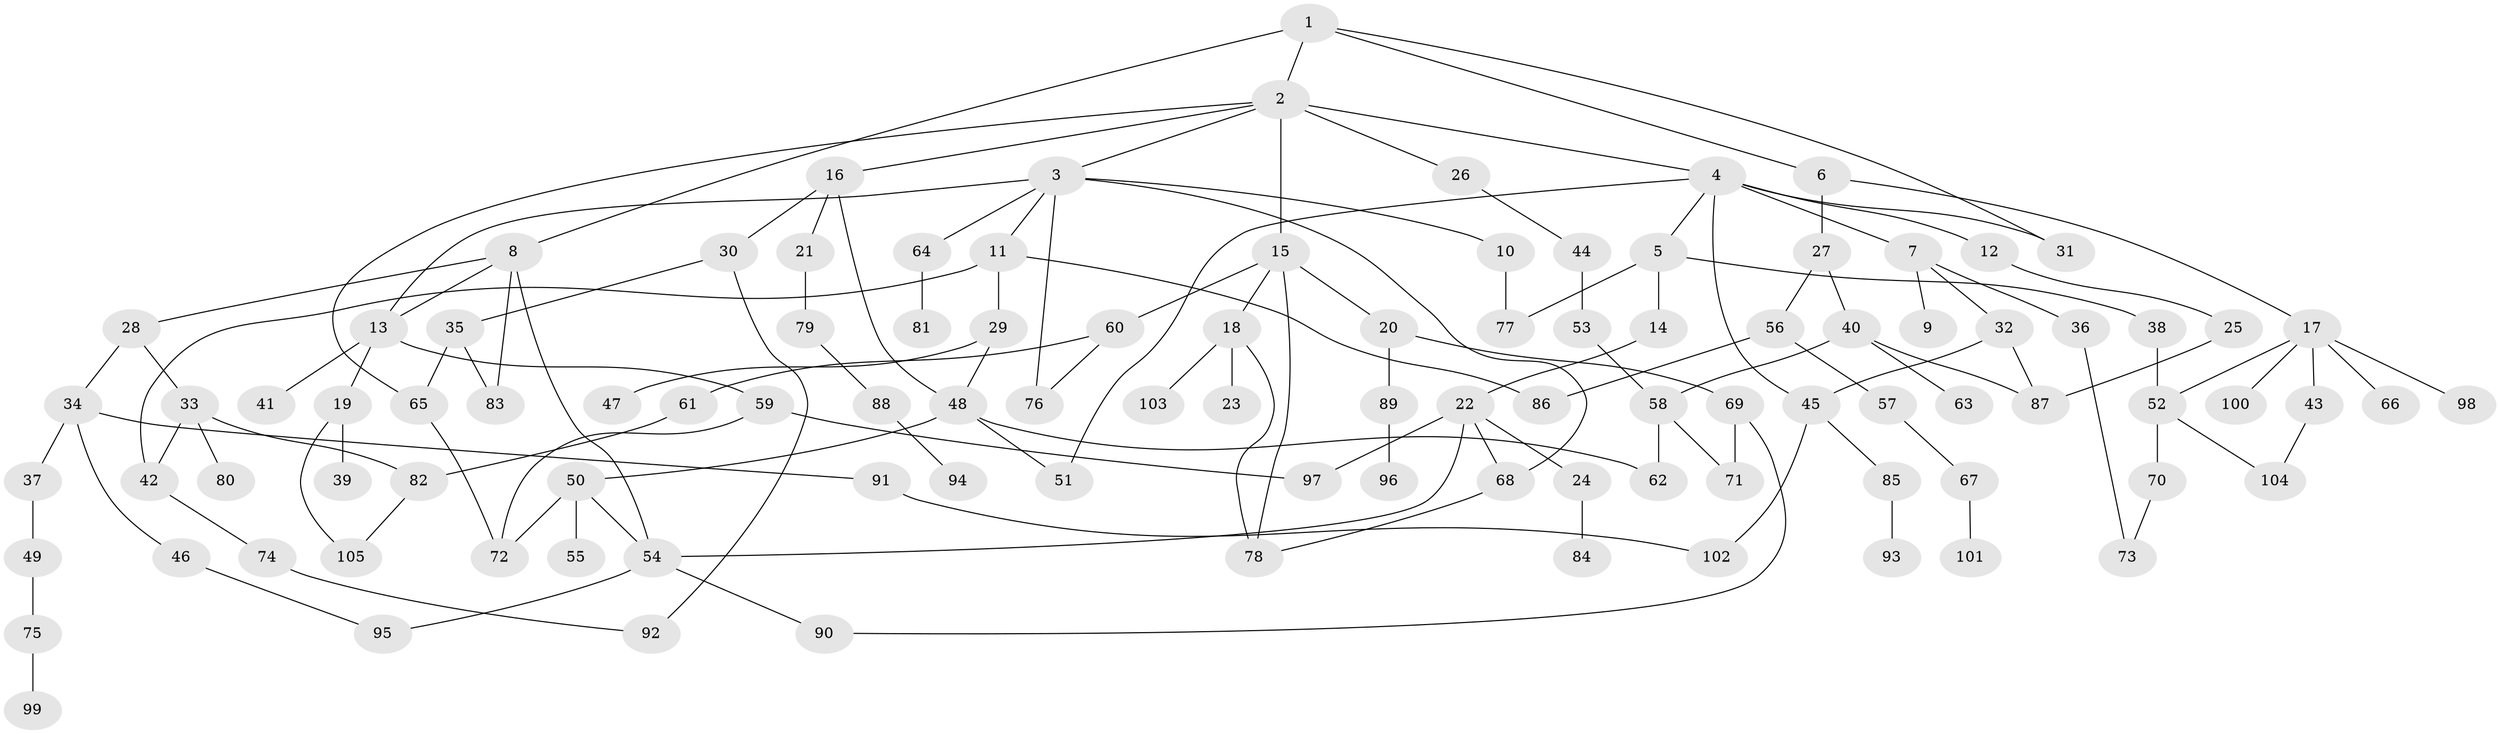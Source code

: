 // Generated by graph-tools (version 1.1) at 2025/13/03/09/25 04:13:37]
// undirected, 105 vertices, 137 edges
graph export_dot {
graph [start="1"]
  node [color=gray90,style=filled];
  1;
  2;
  3;
  4;
  5;
  6;
  7;
  8;
  9;
  10;
  11;
  12;
  13;
  14;
  15;
  16;
  17;
  18;
  19;
  20;
  21;
  22;
  23;
  24;
  25;
  26;
  27;
  28;
  29;
  30;
  31;
  32;
  33;
  34;
  35;
  36;
  37;
  38;
  39;
  40;
  41;
  42;
  43;
  44;
  45;
  46;
  47;
  48;
  49;
  50;
  51;
  52;
  53;
  54;
  55;
  56;
  57;
  58;
  59;
  60;
  61;
  62;
  63;
  64;
  65;
  66;
  67;
  68;
  69;
  70;
  71;
  72;
  73;
  74;
  75;
  76;
  77;
  78;
  79;
  80;
  81;
  82;
  83;
  84;
  85;
  86;
  87;
  88;
  89;
  90;
  91;
  92;
  93;
  94;
  95;
  96;
  97;
  98;
  99;
  100;
  101;
  102;
  103;
  104;
  105;
  1 -- 2;
  1 -- 6;
  1 -- 8;
  1 -- 31;
  2 -- 3;
  2 -- 4;
  2 -- 15;
  2 -- 16;
  2 -- 26;
  2 -- 65;
  3 -- 10;
  3 -- 11;
  3 -- 13;
  3 -- 64;
  3 -- 68;
  3 -- 76;
  4 -- 5;
  4 -- 7;
  4 -- 12;
  4 -- 45;
  4 -- 31;
  4 -- 51;
  5 -- 14;
  5 -- 38;
  5 -- 77;
  6 -- 17;
  6 -- 27;
  7 -- 9;
  7 -- 32;
  7 -- 36;
  8 -- 28;
  8 -- 83;
  8 -- 13;
  8 -- 54;
  10 -- 77;
  11 -- 29;
  11 -- 86;
  11 -- 42;
  12 -- 25;
  13 -- 19;
  13 -- 41;
  13 -- 59;
  14 -- 22;
  15 -- 18;
  15 -- 20;
  15 -- 60;
  15 -- 78;
  16 -- 21;
  16 -- 30;
  16 -- 48;
  17 -- 43;
  17 -- 66;
  17 -- 98;
  17 -- 100;
  17 -- 52;
  18 -- 23;
  18 -- 103;
  18 -- 78;
  19 -- 39;
  19 -- 105;
  20 -- 69;
  20 -- 89;
  21 -- 79;
  22 -- 24;
  22 -- 68;
  22 -- 54;
  22 -- 97;
  24 -- 84;
  25 -- 87;
  26 -- 44;
  27 -- 40;
  27 -- 56;
  28 -- 33;
  28 -- 34;
  29 -- 47;
  29 -- 48;
  30 -- 35;
  30 -- 92;
  32 -- 45;
  32 -- 87;
  33 -- 42;
  33 -- 80;
  33 -- 82;
  34 -- 37;
  34 -- 46;
  34 -- 91;
  35 -- 65;
  35 -- 83;
  36 -- 73;
  37 -- 49;
  38 -- 52;
  40 -- 63;
  40 -- 87;
  40 -- 58;
  42 -- 74;
  43 -- 104;
  44 -- 53;
  45 -- 85;
  45 -- 102;
  46 -- 95;
  48 -- 50;
  48 -- 51;
  48 -- 62;
  49 -- 75;
  50 -- 54;
  50 -- 55;
  50 -- 72;
  52 -- 70;
  52 -- 104;
  53 -- 58;
  54 -- 90;
  54 -- 95;
  56 -- 57;
  56 -- 86;
  57 -- 67;
  58 -- 62;
  58 -- 71;
  59 -- 72;
  59 -- 97;
  60 -- 61;
  60 -- 76;
  61 -- 82;
  64 -- 81;
  65 -- 72;
  67 -- 101;
  68 -- 78;
  69 -- 90;
  69 -- 71;
  70 -- 73;
  74 -- 92;
  75 -- 99;
  79 -- 88;
  82 -- 105;
  85 -- 93;
  88 -- 94;
  89 -- 96;
  91 -- 102;
}
